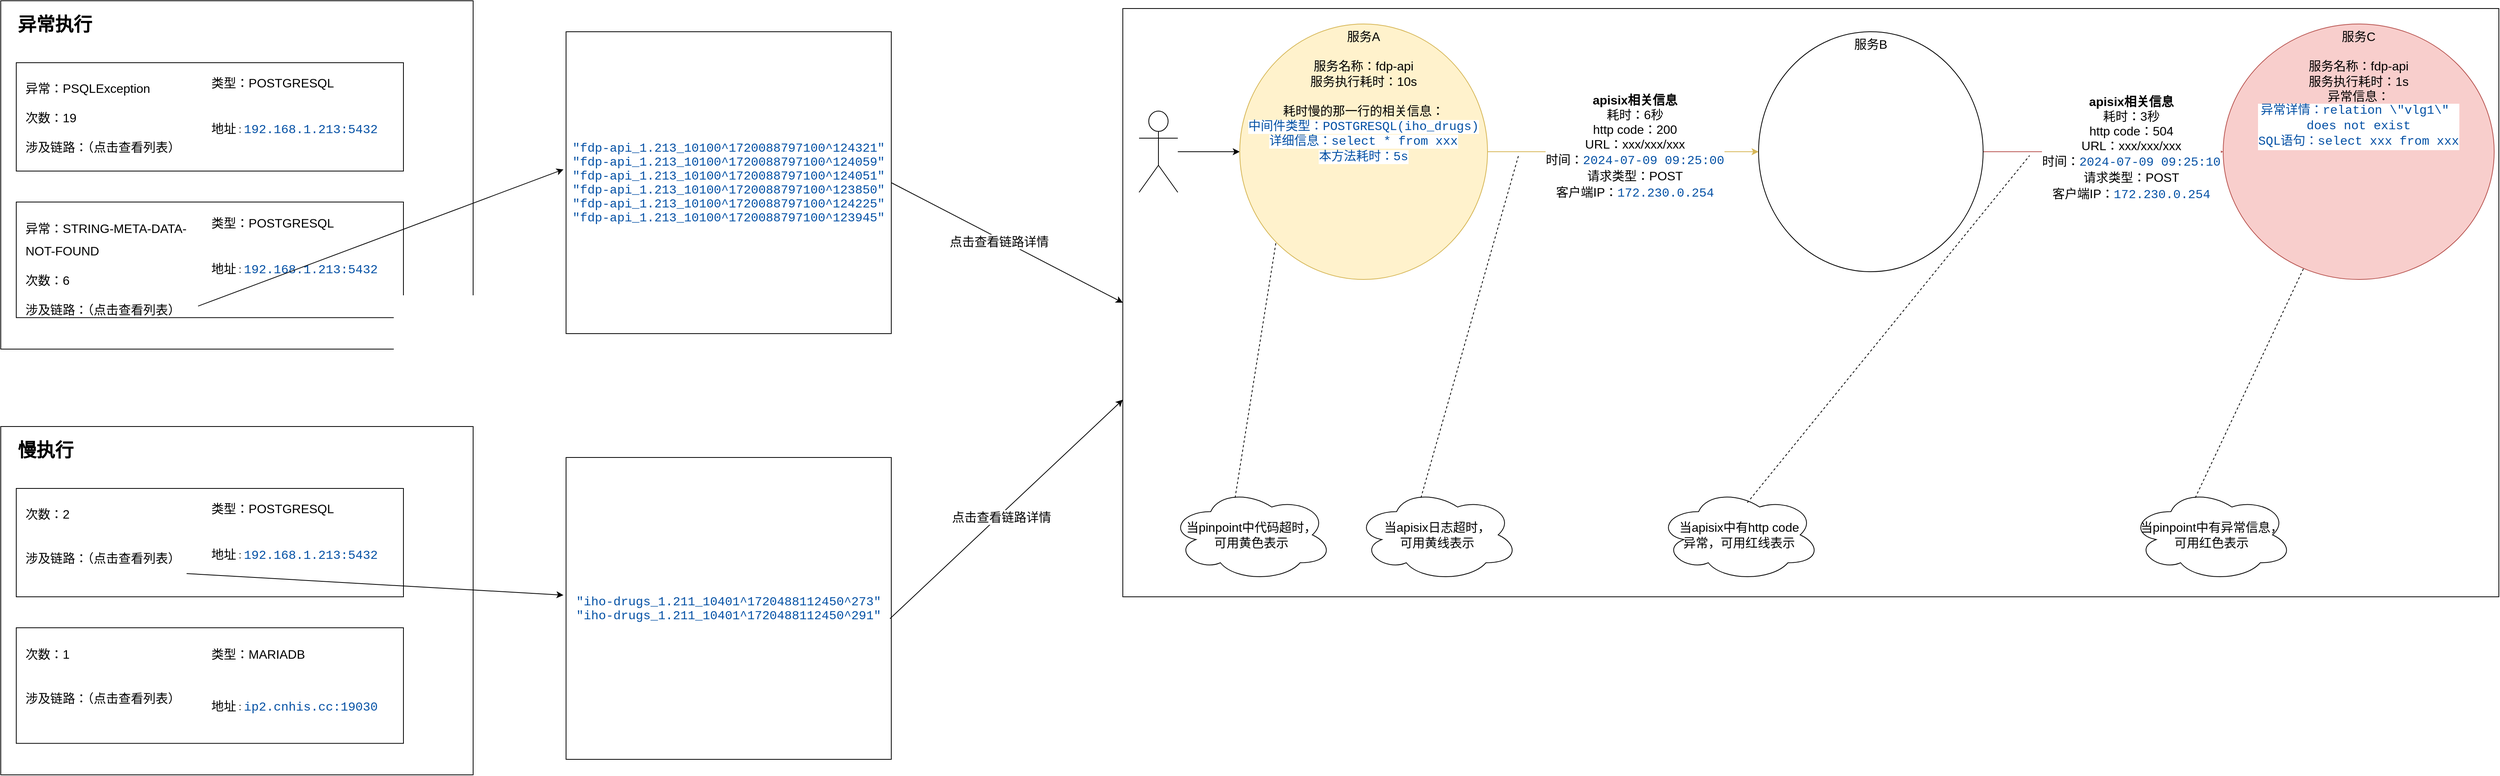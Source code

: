<mxfile version="24.6.4" type="github">
  <diagram name="第 1 页" id="ANI2F4AvsXiIucCKKWBM">
    <mxGraphModel dx="3217" dy="1240" grid="1" gridSize="10" guides="1" tooltips="1" connect="1" arrows="1" fold="1" page="1" pageScale="1" pageWidth="827" pageHeight="1169" math="0" shadow="0">
      <root>
        <mxCell id="0" />
        <mxCell id="1" parent="0" />
        <mxCell id="_UZ0ICPovGzDHKH6tCGx-6" value="" style="whiteSpace=wrap;html=1;" vertex="1" parent="1">
          <mxGeometry x="-810" y="20" width="610" height="450" as="geometry" />
        </mxCell>
        <mxCell id="_UZ0ICPovGzDHKH6tCGx-14" value="" style="group" vertex="1" connectable="0" parent="1">
          <mxGeometry x="-790" y="100" width="500" height="140" as="geometry" />
        </mxCell>
        <mxCell id="_UZ0ICPovGzDHKH6tCGx-8" value="" style="rounded=0;whiteSpace=wrap;html=1;" vertex="1" parent="_UZ0ICPovGzDHKH6tCGx-14">
          <mxGeometry width="500" height="140" as="geometry" />
        </mxCell>
        <mxCell id="_UZ0ICPovGzDHKH6tCGx-9" value="&lt;h1 style=&quot;margin-top: 0px;&quot;&gt;&lt;span style=&quot;font-weight: normal;&quot;&gt;&lt;font style=&quot;font-size: 16px;&quot;&gt;异常：PSQLException&lt;/font&gt;&lt;/span&gt;&lt;/h1&gt;&lt;div&gt;&lt;span style=&quot;font-weight: normal;&quot;&gt;&lt;font style=&quot;font-size: 16px;&quot;&gt;次数：19&lt;/font&gt;&lt;/span&gt;&lt;/div&gt;&lt;div&gt;&lt;span style=&quot;font-weight: normal;&quot;&gt;&lt;font style=&quot;font-size: 16px;&quot;&gt;&lt;br&gt;&lt;/font&gt;&lt;/span&gt;&lt;/div&gt;&lt;div&gt;&lt;span style=&quot;font-weight: normal;&quot;&gt;&lt;font style=&quot;font-size: 16px;&quot;&gt;涉及链路：（点击查看列表）&lt;/font&gt;&lt;/span&gt;&lt;/div&gt;" style="text;html=1;whiteSpace=wrap;overflow=hidden;rounded=0;" vertex="1" parent="_UZ0ICPovGzDHKH6tCGx-14">
          <mxGeometry x="10" y="10" width="230" height="110" as="geometry" />
        </mxCell>
        <mxCell id="_UZ0ICPovGzDHKH6tCGx-10" value="&lt;h1 style=&quot;margin-top: 0px; font-size: 16px;&quot;&gt;&lt;span style=&quot;font-size: 16px; font-weight: 400;&quot;&gt;类型：&lt;/span&gt;&lt;span style=&quot;font-weight: normal;&quot;&gt;POSTGRESQL&lt;/span&gt;&lt;/h1&gt;&lt;div&gt;&lt;span style=&quot;font-weight: normal;&quot;&gt;&lt;br&gt;&lt;/span&gt;&lt;/div&gt;&lt;div&gt;&lt;span style=&quot;font-weight: normal;&quot;&gt;&lt;br&gt;&lt;/span&gt;&lt;/div&gt;&lt;div&gt;&lt;span style=&quot;font-weight: normal; font-size: 16px;&quot;&gt;地址&lt;/span&gt;&lt;span style=&quot;font-weight: normal;&quot;&gt;&lt;font size=&quot;1&quot;&gt;：&lt;/font&gt;&lt;/span&gt;&lt;span style=&quot;color: rgb(4, 81, 165); background-color: rgb(255, 255, 255); font-family: IBMPlexMono, &amp;quot;Courier New&amp;quot;, monospace, Consolas, &amp;quot;Courier New&amp;quot;, monospace; white-space: pre;&quot;&gt;&lt;font style=&quot;font-size: 16px;&quot;&gt;192.168.1.213:5432&lt;/font&gt;&lt;/span&gt;&lt;/div&gt;" style="text;html=1;whiteSpace=wrap;overflow=hidden;rounded=0;" vertex="1" parent="_UZ0ICPovGzDHKH6tCGx-14">
          <mxGeometry x="250" y="10" width="230" height="110" as="geometry" />
        </mxCell>
        <mxCell id="_UZ0ICPovGzDHKH6tCGx-15" value="" style="group" vertex="1" connectable="0" parent="1">
          <mxGeometry x="-790" y="280" width="500" height="160" as="geometry" />
        </mxCell>
        <mxCell id="_UZ0ICPovGzDHKH6tCGx-16" value="" style="rounded=0;whiteSpace=wrap;html=1;" vertex="1" parent="_UZ0ICPovGzDHKH6tCGx-15">
          <mxGeometry width="500" height="149.333" as="geometry" />
        </mxCell>
        <mxCell id="_UZ0ICPovGzDHKH6tCGx-17" value="&lt;h1 style=&quot;margin-top: 0px;&quot;&gt;&lt;span style=&quot;font-size: 19px; font-weight: normal;&quot;&gt;&lt;font style=&quot;font-size: 16px;&quot;&gt;异常：&lt;/font&gt;&lt;/span&gt;&lt;font style=&quot;font-size: 16px; font-weight: normal;&quot;&gt;STRING-META-DATA-NOT-FOUND&lt;/font&gt;&lt;/h1&gt;&lt;div&gt;&lt;span style=&quot;font-weight: normal;&quot;&gt;&lt;font style=&quot;font-size: 16px;&quot;&gt;次数：6&lt;/font&gt;&lt;/span&gt;&lt;/div&gt;&lt;div&gt;&lt;span style=&quot;font-weight: normal;&quot;&gt;&lt;font style=&quot;font-size: 16px;&quot;&gt;&lt;br&gt;&lt;/font&gt;&lt;/span&gt;&lt;/div&gt;&lt;div&gt;&lt;span style=&quot;font-weight: normal;&quot;&gt;&lt;font style=&quot;font-size: 16px;&quot;&gt;涉及链路：（点击查看列表）&lt;/font&gt;&lt;/span&gt;&lt;/div&gt;" style="text;html=1;whiteSpace=wrap;overflow=hidden;rounded=0;" vertex="1" parent="_UZ0ICPovGzDHKH6tCGx-15">
          <mxGeometry x="10" y="10.667" width="220" height="149.333" as="geometry" />
        </mxCell>
        <mxCell id="_UZ0ICPovGzDHKH6tCGx-18" value="&lt;h1 style=&quot;margin-top: 0px; font-size: 16px;&quot;&gt;&lt;span style=&quot;font-size: 16px; font-weight: 400;&quot;&gt;类型：&lt;/span&gt;&lt;span style=&quot;font-weight: normal;&quot;&gt;POSTGRESQL&lt;/span&gt;&lt;/h1&gt;&lt;div&gt;&lt;span style=&quot;font-weight: normal;&quot;&gt;&lt;br&gt;&lt;/span&gt;&lt;/div&gt;&lt;div&gt;&lt;span style=&quot;font-weight: normal;&quot;&gt;&lt;br&gt;&lt;/span&gt;&lt;/div&gt;&lt;div&gt;&lt;span style=&quot;font-weight: normal; font-size: 16px;&quot;&gt;地址&lt;/span&gt;&lt;span style=&quot;font-weight: normal;&quot;&gt;&lt;font size=&quot;1&quot;&gt;：&lt;/font&gt;&lt;/span&gt;&lt;span style=&quot;color: rgb(4, 81, 165); background-color: rgb(255, 255, 255); font-family: IBMPlexMono, &amp;quot;Courier New&amp;quot;, monospace, Consolas, &amp;quot;Courier New&amp;quot;, monospace; white-space: pre;&quot;&gt;&lt;font style=&quot;font-size: 16px;&quot;&gt;192.168.1.213:5432&lt;/font&gt;&lt;/span&gt;&lt;/div&gt;" style="text;html=1;whiteSpace=wrap;overflow=hidden;rounded=0;" vertex="1" parent="_UZ0ICPovGzDHKH6tCGx-15">
          <mxGeometry x="250" y="10.667" width="230" height="117.333" as="geometry" />
        </mxCell>
        <mxCell id="_UZ0ICPovGzDHKH6tCGx-19" value="" style="endArrow=classic;html=1;rounded=0;exitX=1.022;exitY=0.829;exitDx=0;exitDy=0;exitPerimeter=0;entryX=-0.008;entryY=0.456;entryDx=0;entryDy=0;entryPerimeter=0;" edge="1" parent="1" source="_UZ0ICPovGzDHKH6tCGx-17" target="_UZ0ICPovGzDHKH6tCGx-20">
          <mxGeometry width="50" height="50" relative="1" as="geometry">
            <mxPoint x="-180" y="410" as="sourcePoint" />
            <mxPoint x="-80" y="180" as="targetPoint" />
          </mxGeometry>
        </mxCell>
        <mxCell id="_UZ0ICPovGzDHKH6tCGx-20" value="&lt;div style=&quot;background-color: rgb(255, 255, 255); font-family: IBMPlexMono, &amp;quot;Courier New&amp;quot;, monospace, Consolas, &amp;quot;Courier New&amp;quot;, monospace; line-height: 18px; white-space: pre; font-size: 16px;&quot;&gt;&lt;div&gt;&lt;span style=&quot;color: #0451a5;&quot;&gt;&quot;fdp-api_1.213_10100^1720088797100^124321&quot;&lt;/span&gt;&lt;/div&gt;&lt;div&gt;&lt;span style=&quot;color: rgb(4, 81, 165);&quot;&gt;&quot;fdp-api_1.213_10100^1720088797100^124059&quot;&lt;/span&gt;&lt;/div&gt;&lt;div&gt;&lt;span style=&quot;color: rgb(4, 81, 165);&quot;&gt;&quot;fdp-api_1.213_10100^1720088797100^124051&quot;&lt;/span&gt;&lt;/div&gt;&lt;div&gt;&lt;span style=&quot;color: #0451a5;&quot;&gt;&quot;fdp-api_1.213_10100^1720088797100^123850&quot;&lt;/span&gt;&lt;/div&gt;&lt;div&gt;&lt;span style=&quot;color: #0451a5;&quot;&gt;&quot;fdp-api_1.213_10100^1720088797100^124225&quot;&lt;/span&gt;&lt;/div&gt;&lt;div&gt;&lt;span style=&quot;color: rgb(4, 81, 165);&quot;&gt;&quot;fdp-api_1.213_10100^1720088797100^123945&quot;&lt;/span&gt;&lt;/div&gt;&lt;/div&gt;" style="rounded=0;whiteSpace=wrap;html=1;" vertex="1" parent="1">
          <mxGeometry x="-80" y="60" width="420" height="390" as="geometry" />
        </mxCell>
        <mxCell id="_UZ0ICPovGzDHKH6tCGx-22" value="&lt;h1 style=&quot;margin-top: 0px;&quot;&gt;异常执行&lt;/h1&gt;" style="text;html=1;whiteSpace=wrap;overflow=hidden;rounded=0;" vertex="1" parent="1">
          <mxGeometry x="-790" y="30" width="180" height="60" as="geometry" />
        </mxCell>
        <mxCell id="_UZ0ICPovGzDHKH6tCGx-23" value="" style="whiteSpace=wrap;html=1;" vertex="1" parent="1">
          <mxGeometry x="-810" y="570" width="610" height="450" as="geometry" />
        </mxCell>
        <mxCell id="_UZ0ICPovGzDHKH6tCGx-24" value="" style="group" vertex="1" connectable="0" parent="1">
          <mxGeometry x="-790" y="650" width="500" height="140" as="geometry" />
        </mxCell>
        <mxCell id="_UZ0ICPovGzDHKH6tCGx-25" value="" style="rounded=0;whiteSpace=wrap;html=1;" vertex="1" parent="_UZ0ICPovGzDHKH6tCGx-24">
          <mxGeometry width="500" height="140" as="geometry" />
        </mxCell>
        <mxCell id="_UZ0ICPovGzDHKH6tCGx-26" value="&lt;h1 style=&quot;margin-top: 0px;&quot;&gt;&lt;span style=&quot;font-size: 16px; font-weight: normal; background-color: initial;&quot;&gt;次数：2&lt;/span&gt;&lt;br&gt;&lt;/h1&gt;&lt;div&gt;&lt;span style=&quot;font-weight: normal;&quot;&gt;&lt;font style=&quot;font-size: 16px;&quot;&gt;&lt;br&gt;&lt;/font&gt;&lt;/span&gt;&lt;/div&gt;&lt;div&gt;&lt;span style=&quot;font-weight: normal;&quot;&gt;&lt;font style=&quot;font-size: 16px;&quot;&gt;涉及链路：（点击查看列表）&lt;/font&gt;&lt;/span&gt;&lt;/div&gt;" style="text;html=1;whiteSpace=wrap;overflow=hidden;rounded=0;" vertex="1" parent="_UZ0ICPovGzDHKH6tCGx-24">
          <mxGeometry x="10" y="10" width="230" height="110" as="geometry" />
        </mxCell>
        <mxCell id="_UZ0ICPovGzDHKH6tCGx-27" value="&lt;h1 style=&quot;margin-top: 0px; font-size: 16px;&quot;&gt;&lt;span style=&quot;font-size: 16px; font-weight: 400;&quot;&gt;类型：&lt;/span&gt;&lt;span style=&quot;font-weight: normal;&quot;&gt;POSTGRESQL&lt;/span&gt;&lt;/h1&gt;&lt;div&gt;&lt;span style=&quot;font-weight: normal;&quot;&gt;&lt;br&gt;&lt;/span&gt;&lt;/div&gt;&lt;div&gt;&lt;span style=&quot;font-weight: normal;&quot;&gt;&lt;br&gt;&lt;/span&gt;&lt;/div&gt;&lt;div&gt;&lt;span style=&quot;font-weight: normal; font-size: 16px;&quot;&gt;地址&lt;/span&gt;&lt;span style=&quot;font-weight: normal;&quot;&gt;&lt;font size=&quot;1&quot;&gt;：&lt;/font&gt;&lt;/span&gt;&lt;span style=&quot;color: rgb(4, 81, 165); background-color: rgb(255, 255, 255); font-family: IBMPlexMono, &amp;quot;Courier New&amp;quot;, monospace, Consolas, &amp;quot;Courier New&amp;quot;, monospace; white-space: pre;&quot;&gt;&lt;font style=&quot;font-size: 16px;&quot;&gt;192.168.1.213:5432&lt;/font&gt;&lt;/span&gt;&lt;/div&gt;" style="text;html=1;whiteSpace=wrap;overflow=hidden;rounded=0;" vertex="1" parent="_UZ0ICPovGzDHKH6tCGx-24">
          <mxGeometry x="250" y="10" width="230" height="110" as="geometry" />
        </mxCell>
        <mxCell id="_UZ0ICPovGzDHKH6tCGx-28" value="" style="group" vertex="1" connectable="0" parent="1">
          <mxGeometry x="-790" y="830" width="500" height="160" as="geometry" />
        </mxCell>
        <mxCell id="_UZ0ICPovGzDHKH6tCGx-29" value="" style="rounded=0;whiteSpace=wrap;html=1;" vertex="1" parent="_UZ0ICPovGzDHKH6tCGx-28">
          <mxGeometry width="500" height="149.333" as="geometry" />
        </mxCell>
        <mxCell id="_UZ0ICPovGzDHKH6tCGx-30" value="&lt;h1 style=&quot;margin-top: 0px;&quot;&gt;&lt;span style=&quot;font-size: 16px; font-weight: normal; background-color: initial;&quot;&gt;次数：1&lt;/span&gt;&lt;/h1&gt;&lt;div&gt;&lt;span style=&quot;font-size: 16px; font-weight: normal; background-color: initial;&quot;&gt;&lt;br&gt;&lt;/span&gt;&lt;/div&gt;&lt;div&gt;&lt;span style=&quot;font-weight: normal;&quot;&gt;&lt;font style=&quot;font-size: 16px;&quot;&gt;涉及链路：（点击查看列表）&lt;/font&gt;&lt;/span&gt;&lt;/div&gt;" style="text;html=1;whiteSpace=wrap;overflow=hidden;rounded=0;" vertex="1" parent="_UZ0ICPovGzDHKH6tCGx-28">
          <mxGeometry x="10" y="10.667" width="220" height="149.333" as="geometry" />
        </mxCell>
        <mxCell id="_UZ0ICPovGzDHKH6tCGx-31" value="&lt;h1 style=&quot;margin-top: 0px;&quot;&gt;&lt;span style=&quot;font-size: 16px; font-weight: 400;&quot;&gt;类型：MARIADB&lt;/span&gt;&lt;/h1&gt;&lt;div&gt;&lt;span style=&quot;font-weight: normal;&quot;&gt;&lt;br&gt;&lt;/span&gt;&lt;/div&gt;&lt;div&gt;&lt;span style=&quot;font-weight: normal;&quot;&gt;&lt;br&gt;&lt;/span&gt;&lt;/div&gt;&lt;div&gt;&lt;span style=&quot;font-weight: normal; font-size: 16px;&quot;&gt;地址&lt;/span&gt;&lt;span style=&quot;font-weight: normal;&quot;&gt;&lt;font size=&quot;1&quot;&gt;：&lt;/font&gt;&lt;/span&gt;&lt;span style=&quot;background-color: initial; font-size: 16px; white-space: pre;&quot;&gt;&lt;font face=&quot;IBMPlexMono, Courier New, monospace, Consolas, Courier New, monospace&quot; color=&quot;#0451a5&quot;&gt;ip2.cnhis.cc:19030&lt;/font&gt;&lt;/span&gt;&lt;/div&gt;" style="text;html=1;whiteSpace=wrap;overflow=hidden;rounded=0;" vertex="1" parent="_UZ0ICPovGzDHKH6tCGx-28">
          <mxGeometry x="250" y="10.667" width="230" height="117.333" as="geometry" />
        </mxCell>
        <mxCell id="_UZ0ICPovGzDHKH6tCGx-32" value="" style="endArrow=classic;html=1;rounded=0;exitX=0.913;exitY=0.909;exitDx=0;exitDy=0;exitPerimeter=0;entryX=-0.008;entryY=0.456;entryDx=0;entryDy=0;entryPerimeter=0;" edge="1" parent="1" source="_UZ0ICPovGzDHKH6tCGx-26" target="_UZ0ICPovGzDHKH6tCGx-33">
          <mxGeometry width="50" height="50" relative="1" as="geometry">
            <mxPoint x="-180" y="960" as="sourcePoint" />
            <mxPoint x="-80" y="730" as="targetPoint" />
          </mxGeometry>
        </mxCell>
        <mxCell id="_UZ0ICPovGzDHKH6tCGx-33" value="&lt;div style=&quot;background-color: rgb(255, 255, 255); font-family: IBMPlexMono, &amp;quot;Courier New&amp;quot;, monospace, Consolas, &amp;quot;Courier New&amp;quot;, monospace; line-height: 18px; white-space: pre; font-size: 16px;&quot;&gt;&lt;div style=&quot;line-height: 18px;&quot;&gt;&lt;div&gt;&lt;span style=&quot;color: #0451a5;&quot;&gt;&quot;iho-drugs_1.211_10401^1720488112450^273&quot;&lt;/span&gt;&lt;/div&gt;&lt;div&gt;&lt;span style=&quot;color: #0451a5;&quot;&gt;&quot;iho-drugs_1.211_10401^1720488112450^291&quot;&lt;/span&gt;&lt;/div&gt;&lt;/div&gt;&lt;/div&gt;" style="rounded=0;whiteSpace=wrap;html=1;" vertex="1" parent="1">
          <mxGeometry x="-80" y="610" width="420" height="390" as="geometry" />
        </mxCell>
        <mxCell id="_UZ0ICPovGzDHKH6tCGx-34" value="&lt;h1 style=&quot;margin-top: 0px;&quot;&gt;慢执行&lt;/h1&gt;" style="text;html=1;whiteSpace=wrap;overflow=hidden;rounded=0;" vertex="1" parent="1">
          <mxGeometry x="-790" y="580" width="170" height="50" as="geometry" />
        </mxCell>
        <mxCell id="_UZ0ICPovGzDHKH6tCGx-38" value="" style="endArrow=classic;html=1;rounded=0;exitX=1;exitY=0.5;exitDx=0;exitDy=0;entryX=0;entryY=0.5;entryDx=0;entryDy=0;" edge="1" parent="1" source="_UZ0ICPovGzDHKH6tCGx-20" target="_UZ0ICPovGzDHKH6tCGx-41">
          <mxGeometry width="50" height="50" relative="1" as="geometry">
            <mxPoint x="110" y="530" as="sourcePoint" />
            <mxPoint x="650" y="450" as="targetPoint" />
          </mxGeometry>
        </mxCell>
        <mxCell id="_UZ0ICPovGzDHKH6tCGx-39" value="&lt;font style=&quot;font-size: 16px;&quot;&gt;点击查看链路详情&lt;/font&gt;" style="edgeLabel;html=1;align=center;verticalAlign=middle;resizable=0;points=[];" vertex="1" connectable="0" parent="_UZ0ICPovGzDHKH6tCGx-38">
          <mxGeometry x="-0.052" y="-3" relative="1" as="geometry">
            <mxPoint x="-1" as="offset" />
          </mxGeometry>
        </mxCell>
        <mxCell id="_UZ0ICPovGzDHKH6tCGx-41" value="" style="rounded=0;whiteSpace=wrap;html=1;strokeWidth=1;" vertex="1" parent="1">
          <mxGeometry x="639" y="30" width="1777" height="760" as="geometry" />
        </mxCell>
        <mxCell id="_UZ0ICPovGzDHKH6tCGx-47" value="" style="edgeStyle=orthogonalEdgeStyle;rounded=0;orthogonalLoop=1;jettySize=auto;html=1;" edge="1" parent="1" source="_UZ0ICPovGzDHKH6tCGx-43" target="_UZ0ICPovGzDHKH6tCGx-46">
          <mxGeometry relative="1" as="geometry" />
        </mxCell>
        <mxCell id="_UZ0ICPovGzDHKH6tCGx-43" value="" style="shape=umlActor;verticalLabelPosition=bottom;verticalAlign=top;html=1;outlineConnect=0;" vertex="1" parent="1">
          <mxGeometry x="660" y="162.5" width="50" height="105" as="geometry" />
        </mxCell>
        <mxCell id="_UZ0ICPovGzDHKH6tCGx-51" style="edgeStyle=orthogonalEdgeStyle;rounded=0;orthogonalLoop=1;jettySize=auto;html=1;exitX=1;exitY=0.5;exitDx=0;exitDy=0;entryX=0;entryY=0.5;entryDx=0;entryDy=0;fillColor=#fff2cc;strokeColor=#d6b656;" edge="1" parent="1" source="_UZ0ICPovGzDHKH6tCGx-46" target="_UZ0ICPovGzDHKH6tCGx-50">
          <mxGeometry relative="1" as="geometry" />
        </mxCell>
        <mxCell id="_UZ0ICPovGzDHKH6tCGx-74" value="&lt;br&gt;&lt;div style=&quot;forced-color-adjust: none; color: rgb(0, 0, 0); font-family: Helvetica; font-size: 11px; font-style: normal; font-variant-ligatures: normal; font-variant-caps: normal; font-weight: 400; letter-spacing: normal; orphans: 2; text-align: center; text-indent: 0px; text-transform: none; white-space: nowrap; widows: 2; word-spacing: 0px; -webkit-text-stroke-width: 0px; text-decoration-thickness: initial; text-decoration-style: initial; text-decoration-color: initial;&quot;&gt;&lt;font style=&quot;forced-color-adjust: none; font-size: 16px;&quot;&gt;&lt;b style=&quot;forced-color-adjust: none;&quot;&gt;apisix相关信息&lt;/b&gt;&lt;/font&gt;&lt;/div&gt;&lt;font style=&quot;forced-color-adjust: none; color: rgb(0, 0, 0); font-family: Helvetica; font-style: normal; font-variant-ligatures: normal; font-variant-caps: normal; font-weight: 400; letter-spacing: normal; orphans: 2; text-align: center; text-indent: 0px; text-transform: none; white-space: nowrap; widows: 2; word-spacing: 0px; -webkit-text-stroke-width: 0px; text-decoration-thickness: initial; text-decoration-style: initial; text-decoration-color: initial; font-size: 16px;&quot;&gt;耗时：6秒&lt;/font&gt;&lt;div style=&quot;forced-color-adjust: none; color: rgb(0, 0, 0); font-family: Helvetica; font-size: 11px; font-style: normal; font-variant-ligatures: normal; font-variant-caps: normal; font-weight: 400; letter-spacing: normal; orphans: 2; text-align: center; text-indent: 0px; text-transform: none; white-space: nowrap; widows: 2; word-spacing: 0px; -webkit-text-stroke-width: 0px; text-decoration-thickness: initial; text-decoration-style: initial; text-decoration-color: initial;&quot;&gt;&lt;span style=&quot;forced-color-adjust: none; font-size: 16px;&quot;&gt;http code：200&lt;/span&gt;&lt;/div&gt;&lt;div style=&quot;forced-color-adjust: none; color: rgb(0, 0, 0); font-family: Helvetica; font-size: 11px; font-style: normal; font-variant-ligatures: normal; font-variant-caps: normal; font-weight: 400; letter-spacing: normal; orphans: 2; text-align: center; text-indent: 0px; text-transform: none; white-space: nowrap; widows: 2; word-spacing: 0px; -webkit-text-stroke-width: 0px; text-decoration-thickness: initial; text-decoration-style: initial; text-decoration-color: initial;&quot;&gt;&lt;span style=&quot;forced-color-adjust: none; font-size: 16px;&quot;&gt;URL：xxx/xxx/xxx&lt;/span&gt;&lt;/div&gt;&lt;div style=&quot;forced-color-adjust: none; color: rgb(0, 0, 0); font-family: Helvetica; font-size: 11px; font-style: normal; font-variant-ligatures: normal; font-variant-caps: normal; font-weight: 400; letter-spacing: normal; orphans: 2; text-align: center; text-indent: 0px; text-transform: none; white-space: nowrap; widows: 2; word-spacing: 0px; -webkit-text-stroke-width: 0px; text-decoration-thickness: initial; text-decoration-style: initial; text-decoration-color: initial;&quot;&gt;&lt;span style=&quot;forced-color-adjust: none; font-size: 16px;&quot;&gt;时间：&lt;/span&gt;&lt;span style=&quot;forced-color-adjust: none; color: rgb(4, 81, 165); font-family: IBMPlexMono, &amp;quot;Courier New&amp;quot;, monospace, Consolas, &amp;quot;Courier New&amp;quot;, monospace; white-space: pre;&quot;&gt;&lt;font style=&quot;forced-color-adjust: none; font-size: 16px;&quot;&gt;2024-07-09 09:25:00&lt;/font&gt;&lt;/span&gt;&lt;/div&gt;&lt;div style=&quot;forced-color-adjust: none; color: rgb(0, 0, 0); font-family: Helvetica; font-size: 11px; font-style: normal; font-variant-ligatures: normal; font-variant-caps: normal; font-weight: 400; letter-spacing: normal; orphans: 2; text-align: center; text-indent: 0px; text-transform: none; white-space: nowrap; widows: 2; word-spacing: 0px; -webkit-text-stroke-width: 0px; text-decoration-thickness: initial; text-decoration-style: initial; text-decoration-color: initial;&quot;&gt;&lt;span style=&quot;forced-color-adjust: none; font-size: 16px;&quot;&gt;请求类型：POST&lt;/span&gt;&lt;span style=&quot;forced-color-adjust: none; color: rgb(4, 81, 165); font-family: IBMPlexMono, &amp;quot;Courier New&amp;quot;, monospace, Consolas, &amp;quot;Courier New&amp;quot;, monospace; white-space: pre;&quot;&gt;&lt;font style=&quot;forced-color-adjust: none; font-size: 16px;&quot;&gt;&lt;br style=&quot;forced-color-adjust: none;&quot;&gt;&lt;/font&gt;&lt;/span&gt;&lt;/div&gt;&lt;div style=&quot;forced-color-adjust: none; color: rgb(0, 0, 0); font-family: Helvetica; font-size: 11px; font-style: normal; font-variant-ligatures: normal; font-variant-caps: normal; font-weight: 400; letter-spacing: normal; orphans: 2; text-align: center; text-indent: 0px; text-transform: none; white-space: nowrap; widows: 2; word-spacing: 0px; -webkit-text-stroke-width: 0px; text-decoration-thickness: initial; text-decoration-style: initial; text-decoration-color: initial;&quot;&gt;&lt;span style=&quot;forced-color-adjust: none; font-size: 16px;&quot;&gt;客户端IP：&lt;/span&gt;&lt;span style=&quot;forced-color-adjust: none; color: rgb(4, 81, 165); font-family: IBMPlexMono, &amp;quot;Courier New&amp;quot;, monospace, Consolas, &amp;quot;Courier New&amp;quot;, monospace; white-space: pre;&quot;&gt;&lt;font style=&quot;forced-color-adjust: none; font-size: 16px;&quot;&gt;172.230.0.254&lt;/font&gt;&lt;/span&gt;&lt;/div&gt;&lt;br class=&quot;Apple-interchange-newline&quot;&gt;&lt;div&gt;&lt;br&gt;&lt;/div&gt;" style="edgeLabel;html=1;align=center;verticalAlign=middle;resizable=0;points=[];" vertex="1" connectable="0" parent="_UZ0ICPovGzDHKH6tCGx-51">
          <mxGeometry x="-0.018" y="-1" relative="1" as="geometry">
            <mxPoint x="18" y="-1" as="offset" />
          </mxGeometry>
        </mxCell>
        <mxCell id="_UZ0ICPovGzDHKH6tCGx-46" value="&lt;font style=&quot;font-size: 16px;&quot;&gt;服务A&lt;/font&gt;&lt;div&gt;&lt;font style=&quot;font-size: 16px;&quot;&gt;&lt;br&gt;&lt;/font&gt;&lt;/div&gt;&lt;div&gt;&lt;font style=&quot;&quot;&gt;&lt;div style=&quot;font-size: 12px;&quot;&gt;&lt;font style=&quot;font-size: 16px;&quot;&gt;服务名称：fdp-api&lt;/font&gt;&lt;/div&gt;&lt;div style=&quot;font-size: 12px;&quot;&gt;&lt;font style=&quot;font-size: 16px;&quot;&gt;服务执行耗时：10s&lt;/font&gt;&lt;/div&gt;&lt;div style=&quot;font-size: 12px;&quot;&gt;&lt;font style=&quot;font-size: 16px;&quot;&gt;&lt;br&gt;&lt;/font&gt;&lt;/div&gt;&lt;div style=&quot;font-size: 12px;&quot;&gt;&lt;font style=&quot;font-size: 16px;&quot;&gt;耗时慢的那一行的相关信息：&lt;/font&gt;&lt;/div&gt;&lt;div style=&quot;font-size: 12px;&quot;&gt;&lt;font style=&quot;font-size: 16px;&quot;&gt;&lt;span style=&quot;color: rgb(4, 81, 165); background-color: rgb(255, 255, 255); font-family: IBMPlexMono, &amp;quot;Courier New&amp;quot;, monospace, Consolas, &amp;quot;Courier New&amp;quot;, monospace; white-space: pre;&quot;&gt;中间件类型：&lt;/span&gt;&lt;/font&gt;&lt;span style=&quot;color: rgb(4, 81, 165); background-color: rgb(255, 255, 255); font-family: IBMPlexMono, &amp;quot;Courier New&amp;quot;, monospace, Consolas, &amp;quot;Courier New&amp;quot;, monospace; white-space: pre; font-size: 16px;&quot;&gt;POSTGRESQL(iho_drugs)&lt;br&gt;详细信息：select * from xxx&lt;/span&gt;&lt;/div&gt;&lt;div style=&quot;&quot;&gt;&lt;font face=&quot;IBMPlexMono, Courier New, monospace, Consolas, Courier New, monospace&quot; color=&quot;#0451a5&quot;&gt;&lt;span style=&quot;font-size: 16px; white-space: pre; background-color: rgb(255, 255, 255);&quot;&gt;本方法耗时：5s&lt;/span&gt;&lt;/font&gt;&lt;/div&gt;&lt;div style=&quot;font-size: 12px;&quot;&gt;&lt;br&gt;&lt;/div&gt;&lt;/font&gt;&lt;/div&gt;" style="ellipse;whiteSpace=wrap;html=1;verticalAlign=top;fillColor=#fff2cc;strokeColor=#d6b656;" vertex="1" parent="1">
          <mxGeometry x="790" y="50" width="320" height="330" as="geometry" />
        </mxCell>
        <mxCell id="_UZ0ICPovGzDHKH6tCGx-53" style="edgeStyle=orthogonalEdgeStyle;rounded=0;orthogonalLoop=1;jettySize=auto;html=1;exitX=1;exitY=0.5;exitDx=0;exitDy=0;entryX=0;entryY=0.5;entryDx=0;entryDy=0;fillColor=#f8cecc;strokeColor=#b85450;" edge="1" parent="1" source="_UZ0ICPovGzDHKH6tCGx-50" target="_UZ0ICPovGzDHKH6tCGx-52">
          <mxGeometry relative="1" as="geometry" />
        </mxCell>
        <mxCell id="_UZ0ICPovGzDHKH6tCGx-69" value="&lt;div&gt;&lt;font style=&quot;font-size: 16px;&quot;&gt;&lt;b&gt;apisix相关信息&lt;/b&gt;&lt;/font&gt;&lt;/div&gt;&lt;font style=&quot;font-size: 16px;&quot;&gt;耗时：3秒&lt;/font&gt;&lt;div&gt;&lt;span style=&quot;font-size: 16px;&quot;&gt;http code：504&lt;/span&gt;&lt;/div&gt;&lt;div&gt;&lt;span style=&quot;font-size: 16px;&quot;&gt;URL：xxx/xxx/xxx&lt;/span&gt;&lt;/div&gt;&lt;div&gt;&lt;span style=&quot;font-size: 16px;&quot;&gt;时间：&lt;/span&gt;&lt;span style=&quot;color: rgb(4, 81, 165); font-family: IBMPlexMono, &amp;quot;Courier New&amp;quot;, monospace, Consolas, &amp;quot;Courier New&amp;quot;, monospace; white-space: pre;&quot;&gt;&lt;font style=&quot;font-size: 16px;&quot;&gt;2024-07-09 09:25:10&lt;/font&gt;&lt;/span&gt;&lt;/div&gt;&lt;div&gt;&lt;span style=&quot;font-size: 16px;&quot;&gt;请求类型：POST&lt;/span&gt;&lt;span style=&quot;color: rgb(4, 81, 165); font-family: IBMPlexMono, &amp;quot;Courier New&amp;quot;, monospace, Consolas, &amp;quot;Courier New&amp;quot;, monospace; white-space: pre;&quot;&gt;&lt;font style=&quot;font-size: 16px;&quot;&gt;&lt;br&gt;&lt;/font&gt;&lt;/span&gt;&lt;/div&gt;&lt;div&gt;&lt;span style=&quot;font-size: 16px;&quot;&gt;客户端IP：&lt;/span&gt;&lt;span style=&quot;color: rgb(4, 81, 165); font-family: IBMPlexMono, &amp;quot;Courier New&amp;quot;, monospace, Consolas, &amp;quot;Courier New&amp;quot;, monospace; white-space: pre;&quot;&gt;&lt;font style=&quot;font-size: 16px;&quot;&gt;172.230.0.254&lt;/font&gt;&lt;/span&gt;&lt;/div&gt;&lt;div&gt;&lt;span style=&quot;color: rgb(4, 81, 165); font-family: IBMPlexMono, &amp;quot;Courier New&amp;quot;, monospace, Consolas, &amp;quot;Courier New&amp;quot;, monospace; white-space: pre;&quot;&gt;&lt;font style=&quot;font-size: 16px;&quot;&gt;&lt;br&gt;&lt;/font&gt;&lt;/span&gt;&lt;/div&gt;" style="edgeLabel;html=1;align=center;verticalAlign=middle;resizable=0;points=[];" vertex="1" connectable="0" parent="_UZ0ICPovGzDHKH6tCGx-53">
          <mxGeometry x="-0.025" y="-2" relative="1" as="geometry">
            <mxPoint x="40" y="3" as="offset" />
          </mxGeometry>
        </mxCell>
        <mxCell id="_UZ0ICPovGzDHKH6tCGx-50" value="&lt;font style=&quot;font-size: 16px;&quot;&gt;服务B&lt;/font&gt;&lt;div&gt;&lt;font style=&quot;font-size: 16px;&quot;&gt;&lt;br&gt;&lt;/font&gt;&lt;/div&gt;&lt;div&gt;&lt;font style=&quot;font-size: 16px;&quot;&gt;&lt;br&gt;&lt;/font&gt;&lt;/div&gt;" style="ellipse;whiteSpace=wrap;html=1;verticalAlign=top;" vertex="1" parent="1">
          <mxGeometry x="1460" y="60" width="290" height="310" as="geometry" />
        </mxCell>
        <mxCell id="_UZ0ICPovGzDHKH6tCGx-52" value="&lt;font style=&quot;font-size: 16px;&quot;&gt;服务C&lt;/font&gt;&lt;div&gt;&lt;font style=&quot;font-size: 16px;&quot;&gt;&lt;br&gt;&lt;/font&gt;&lt;/div&gt;&lt;div&gt;&lt;font style=&quot;font-size: 16px;&quot;&gt;服务名称：fdp-api&lt;/font&gt;&lt;/div&gt;&lt;div&gt;&lt;font style=&quot;font-size: 16px;&quot;&gt;服务执行耗时：1s&lt;/font&gt;&lt;/div&gt;&lt;div&gt;&lt;font style=&quot;font-size: 16px;&quot;&gt;异常信息：&lt;/font&gt;&lt;/div&gt;&lt;div&gt;&lt;font size=&quot;1&quot; style=&quot;&quot;&gt;&lt;div style=&quot;background-color: rgb(255, 255, 255); font-family: IBMPlexMono, &amp;quot;Courier New&amp;quot;, monospace, Consolas, &amp;quot;Courier New&amp;quot;, monospace; line-height: 18px; white-space: pre;&quot;&gt;&lt;span style=&quot;color: rgb(4, 81, 165); font-size: 16px;&quot;&gt;异常详情：relation \&quot;vlg1\&quot; &lt;/span&gt;&lt;/div&gt;&lt;div style=&quot;background-color: rgb(255, 255, 255); font-family: IBMPlexMono, &amp;quot;Courier New&amp;quot;, monospace, Consolas, &amp;quot;Courier New&amp;quot;, monospace; line-height: 18px; white-space: pre;&quot;&gt;&lt;span style=&quot;color: rgb(4, 81, 165); font-size: 16px;&quot;&gt;does not exist&lt;/span&gt;&lt;/div&gt;&lt;div style=&quot;background-color: rgb(255, 255, 255); font-family: IBMPlexMono, &amp;quot;Courier New&amp;quot;, monospace, Consolas, &amp;quot;Courier New&amp;quot;, monospace; line-height: 18px; white-space: pre;&quot;&gt;&lt;span style=&quot;color: rgb(4, 81, 165); font-size: 16px;&quot;&gt;SQL语句：select xxx from xxx&lt;/span&gt;&lt;/div&gt;&lt;/font&gt;&lt;/div&gt;" style="ellipse;whiteSpace=wrap;html=1;verticalAlign=top;fillColor=#f8cecc;strokeColor=#b85450;" vertex="1" parent="1">
          <mxGeometry x="2060" y="50" width="350" height="330" as="geometry" />
        </mxCell>
        <mxCell id="_UZ0ICPovGzDHKH6tCGx-57" value="&lt;font style=&quot;font-size: 16px;&quot;&gt;当pinpoint中代码超时，&lt;/font&gt;&lt;div&gt;&lt;font style=&quot;font-size: 16px;&quot;&gt;可用黄色表示&lt;/font&gt;&lt;/div&gt;" style="ellipse;shape=cloud;whiteSpace=wrap;html=1;" vertex="1" parent="1">
          <mxGeometry x="700" y="650" width="210" height="120" as="geometry" />
        </mxCell>
        <mxCell id="_UZ0ICPovGzDHKH6tCGx-58" value="" style="endArrow=none;dashed=1;html=1;rounded=0;exitX=0.4;exitY=0.1;exitDx=0;exitDy=0;exitPerimeter=0;entryX=0;entryY=1;entryDx=0;entryDy=0;" edge="1" parent="1" source="_UZ0ICPovGzDHKH6tCGx-57" target="_UZ0ICPovGzDHKH6tCGx-46">
          <mxGeometry width="50" height="50" relative="1" as="geometry">
            <mxPoint x="1170" y="520" as="sourcePoint" />
            <mxPoint x="970" y="230" as="targetPoint" />
          </mxGeometry>
        </mxCell>
        <mxCell id="_UZ0ICPovGzDHKH6tCGx-60" value="&lt;font style=&quot;font-size: 16px;&quot;&gt;当apisix日志超时，&lt;/font&gt;&lt;div&gt;&lt;font style=&quot;font-size: 16px;&quot;&gt;可用黄线表示&lt;/font&gt;&lt;/div&gt;" style="ellipse;shape=cloud;whiteSpace=wrap;html=1;" vertex="1" parent="1">
          <mxGeometry x="940" y="650" width="210" height="120" as="geometry" />
        </mxCell>
        <mxCell id="_UZ0ICPovGzDHKH6tCGx-61" value="" style="endArrow=none;dashed=1;html=1;rounded=0;exitX=0.4;exitY=0.1;exitDx=0;exitDy=0;exitPerimeter=0;" edge="1" parent="1" source="_UZ0ICPovGzDHKH6tCGx-60">
          <mxGeometry width="50" height="50" relative="1" as="geometry">
            <mxPoint x="1170" y="520" as="sourcePoint" />
            <mxPoint x="1150" y="220" as="targetPoint" />
          </mxGeometry>
        </mxCell>
        <mxCell id="_UZ0ICPovGzDHKH6tCGx-62" value="&lt;font style=&quot;font-size: 16px;&quot;&gt;当apisix中有http code&lt;/font&gt;&lt;div&gt;&lt;font style=&quot;font-size: 16px;&quot;&gt;异常，可用红线表示&lt;/font&gt;&lt;/div&gt;" style="ellipse;shape=cloud;whiteSpace=wrap;html=1;" vertex="1" parent="1">
          <mxGeometry x="1330" y="650" width="210" height="120" as="geometry" />
        </mxCell>
        <mxCell id="_UZ0ICPovGzDHKH6tCGx-63" value="" style="endArrow=none;dashed=1;html=1;rounded=0;exitX=0.55;exitY=0.154;exitDx=0;exitDy=0;exitPerimeter=0;" edge="1" parent="1" source="_UZ0ICPovGzDHKH6tCGx-62">
          <mxGeometry width="50" height="50" relative="1" as="geometry">
            <mxPoint x="1170" y="520" as="sourcePoint" />
            <mxPoint x="1810" y="220" as="targetPoint" />
          </mxGeometry>
        </mxCell>
        <mxCell id="_UZ0ICPovGzDHKH6tCGx-64" value="&lt;font style=&quot;font-size: 16px;&quot;&gt;当pinpoint中有异常信息，&lt;/font&gt;&lt;div&gt;&lt;font style=&quot;font-size: 16px;&quot;&gt;可用红色表示&lt;/font&gt;&lt;/div&gt;" style="ellipse;shape=cloud;whiteSpace=wrap;html=1;" vertex="1" parent="1">
          <mxGeometry x="1940" y="650" width="210" height="120" as="geometry" />
        </mxCell>
        <mxCell id="_UZ0ICPovGzDHKH6tCGx-65" value="" style="endArrow=none;dashed=1;html=1;rounded=0;exitX=0.4;exitY=0.1;exitDx=0;exitDy=0;exitPerimeter=0;" edge="1" parent="1" source="_UZ0ICPovGzDHKH6tCGx-64" target="_UZ0ICPovGzDHKH6tCGx-52">
          <mxGeometry width="50" height="50" relative="1" as="geometry">
            <mxPoint x="1170" y="520" as="sourcePoint" />
            <mxPoint x="1220" y="470" as="targetPoint" />
          </mxGeometry>
        </mxCell>
        <mxCell id="_UZ0ICPovGzDHKH6tCGx-71" value="" style="endArrow=classic;html=1;rounded=0;exitX=0.996;exitY=0.534;exitDx=0;exitDy=0;entryX=0;entryY=0.665;entryDx=0;entryDy=0;exitPerimeter=0;entryPerimeter=0;" edge="1" parent="1" source="_UZ0ICPovGzDHKH6tCGx-33" target="_UZ0ICPovGzDHKH6tCGx-41">
          <mxGeometry width="50" height="50" relative="1" as="geometry">
            <mxPoint x="340" y="380" as="sourcePoint" />
            <mxPoint x="700" y="535" as="targetPoint" />
          </mxGeometry>
        </mxCell>
        <mxCell id="_UZ0ICPovGzDHKH6tCGx-72" value="&lt;font style=&quot;font-size: 16px;&quot;&gt;点击查看链路详情&lt;/font&gt;" style="edgeLabel;html=1;align=center;verticalAlign=middle;resizable=0;points=[];" vertex="1" connectable="0" parent="_UZ0ICPovGzDHKH6tCGx-71">
          <mxGeometry x="-0.052" y="-3" relative="1" as="geometry">
            <mxPoint x="-1" as="offset" />
          </mxGeometry>
        </mxCell>
      </root>
    </mxGraphModel>
  </diagram>
</mxfile>

